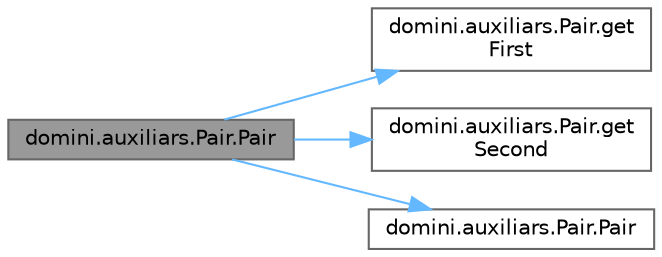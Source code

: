 digraph "domini.auxiliars.Pair.Pair"
{
 // INTERACTIVE_SVG=YES
 // LATEX_PDF_SIZE
  bgcolor="transparent";
  edge [fontname=Helvetica,fontsize=10,labelfontname=Helvetica,labelfontsize=10];
  node [fontname=Helvetica,fontsize=10,shape=box,height=0.2,width=0.4];
  rankdir="LR";
  Node1 [id="Node000001",label="domini.auxiliars.Pair.Pair",height=0.2,width=0.4,color="gray40", fillcolor="grey60", style="filled", fontcolor="black",tooltip="Constructor de còpia de la classe \"Pair\"."];
  Node1 -> Node2 [id="edge1_Node000001_Node000002",color="steelblue1",style="solid",tooltip=" "];
  Node2 [id="Node000002",label="domini.auxiliars.Pair.get\lFirst",height=0.2,width=0.4,color="grey40", fillcolor="white", style="filled",URL="$classdomini_1_1auxiliars_1_1_pair.html#af9fc7c6b0fb531c4b59cdb1048897164",tooltip="Obté el primer element de la parella."];
  Node1 -> Node3 [id="edge2_Node000001_Node000003",color="steelblue1",style="solid",tooltip=" "];
  Node3 [id="Node000003",label="domini.auxiliars.Pair.get\lSecond",height=0.2,width=0.4,color="grey40", fillcolor="white", style="filled",URL="$classdomini_1_1auxiliars_1_1_pair.html#af70cd15a3a6fe17c25fbae3a08955565",tooltip="Obté el segon element de la parella."];
  Node1 -> Node4 [id="edge3_Node000001_Node000004",color="steelblue1",style="solid",tooltip=" "];
  Node4 [id="Node000004",label="domini.auxiliars.Pair.Pair",height=0.2,width=0.4,color="grey40", fillcolor="white", style="filled",URL="$classdomini_1_1auxiliars_1_1_pair.html#a6a89c924b884657927f3116c900ffb59",tooltip="Constructor de la classe \"Pair\"."];
}
